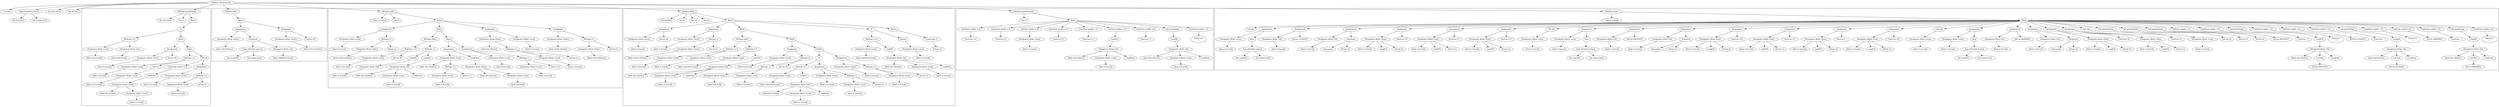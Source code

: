 digraph G {
node0 [label = "Program (StudentList)"]
node0 -> node1
node1 [label = "Con (20)"]
node0 -> node2
node2 [label = "Type (Student [class])"]
node2 -> node3
node3 [label = "Var (matrNr)"]
node2 -> node4
node4 [label = "Var (name [arr])"]
node0 -> node5
node5 [label = "Var (list [arr])"]
node0 -> node6
node6 [label = "Var (stCnt)"]
node0 -> printString
printString [label = "Method (printString)"]
subgraph cluster_printString {
printString -> node8
node8 [label = "Var (str [arr])"]
printString -> node9
node9 [label = "Var (i)"]
printString -> node10
node10 [label = "Block", color = "black"]
node10 -> node11
node11 [label = "If", color = "black"]
node11 -> node12
node12 [label = "BinExpr (!=)", color = "black"]
node12 -> node13
node13 [label = "Designator (Kind: Local)", color = "black"]
node13 -> node14
node14 [label = "Ident (str [Local])", color = "black"]
node12 -> node15
node15 [label = "Designator (Kind: Con)", color = "black"]
node15 -> node16
node16 [label = "Ident (null [Con])", color = "black"]
node11 -> node17
node17 [label = "Block", color = "black"]
node17 -> node18
node18 [label = "Assignment", color = "black"]
node18 -> node19
node19 [label = "Designator (Kind: Local)", color = "black"]
node19 -> node20
node20 [label = "Ident (i [Local])", color = "black"]
node18 -> node21
node21 [label = "IntCon (0)", color = "black"]
node17 -> node22
node22 [label = "While", color = "black"]
node22 -> node23
node23 [label = "BinExpr (<)", color = "black"]
node23 -> node24
node24 [label = "Designator (Kind: Local)", color = "black"]
node24 -> node25
node25 [label = "Ident (i [Local])", color = "black"]
node23 -> node26
node26 [label = "Call len", color = "black"]
node26 -> node27
node27 [label = "Designator (Kind: Local)", color = "black"]
node27 -> node28
node28 [label = "Ident (str [Local])", color = "black"]
node22 -> node29
node29 [label = "Block", color = "black"]
node29 -> node30
node30 [label = "CharPrint (width = 0)", color = "black"]
node30 -> node31
node31 [label = "LoadElem", color = "black"]
node31 -> node32
node32 [label = "Designator (Kind: Elem)", color = "black"]
node32 -> node33
node33 [label = "Ident (str [Local])", color = "black"]
node32 -> node34
node34 [label = "Designator (Kind: Local)", color = "black"]
node34 -> node35
node35 [label = "Ident (i [Local])", color = "black"]
node29 -> node36
node36 [label = "Assignment", color = "black"]
node36 -> node37
node37 [label = "Designator (Kind: Local)", color = "black"]
node37 -> node38
node38 [label = "Ident (i [Local])", color = "black"]
node36 -> node39
node39 [label = "BinExpr (+)", color = "black"]
node39 -> node40
node40 [label = "Designator (Kind: Local)", color = "black"]
node40 -> node41
node41 [label = "Ident (i [Local])", color = "black"]
node39 -> node42
node42 [label = "IntCon (1)", color = "black"]
}
node0 -> init
init [label = "Method (init)"]
subgraph cluster_init {
init -> node44
node44 [label = "Block", color = "black"]
node44 -> node45
node45 [label = "Assignment", color = "black"]
node45 -> node46
node46 [label = "Designator (Kind: Static)", color = "black"]
node46 -> node47
node47 [label = "Ident (list [Static])", color = "black"]
node45 -> node48
node48 [label = "NewArray", color = "black"]
node48 -> node49
node49 [label = "Type (Student [class])"]
node49 -> node50
node50 [label = "Var (matrNr)"]
node49 -> node51
node51 [label = "Var (name [arr])"]
node48 -> node52
node52 [label = "Designator (Kind: Con)", color = "black"]
node52 -> node53
node53 [label = "Ident (MAXLEN [Con])", color = "black"]
node44 -> node54
node54 [label = "Assignment", color = "black"]
node54 -> node55
node55 [label = "Designator (Kind: Static)", color = "black"]
node55 -> node56
node56 [label = "Ident (stCnt [Static])", color = "black"]
node54 -> node57
node57 [label = "IntCon (0)", color = "black"]
}
node0 -> add
add [label = "Method (add)"]
subgraph cluster_add {
add -> node59
node59 [label = "Type (s [class])"]
add -> node60
node60 [label = "Var (i)"]
add -> node61
node61 [label = "Block", color = "black"]
node61 -> node62
node62 [label = "Assignment", color = "black"]
node62 -> node63
node63 [label = "Designator (Kind: Local)", color = "black"]
node63 -> node64
node64 [label = "Ident (i [Local])", color = "black"]
node62 -> node65
node65 [label = "BinExpr (-)", color = "black"]
node65 -> node66
node66 [label = "Designator (Kind: Static)", color = "black"]
node66 -> node67
node67 [label = "Ident (stCnt [Static])", color = "black"]
node65 -> node68
node68 [label = "IntCon (1)", color = "black"]
node61 -> node69
node69 [label = "While", color = "black"]
node69 -> node70
node70 [label = "BinExpr (&&)", color = "black"]
node70 -> node71
node71 [label = "BinExpr (>=)", color = "black"]
node71 -> node72
node72 [label = "Designator (Kind: Local)", color = "black"]
node72 -> node73
node73 [label = "Ident (i [Local])", color = "black"]
node71 -> node74
node74 [label = "IntCon (0)", color = "black"]
node70 -> node75
node75 [label = "BinExpr (<)", color = "black"]
node75 -> node76
node76 [label = "LoadFld", color = "black"]
node76 -> node77
node77 [label = "Designator (Kind: Fld)", color = "black"]
node77 -> node78
node78 [label = "Ident (s [Local])", color = "black"]
node75 -> node79
node79 [label = "LoadFld", color = "black"]
node79 -> node80
node80 [label = "Designator (Kind: Fld)", color = "black"]
node80 -> node81
node81 [label = "Ident (list [Static])", color = "black"]
node80 -> node82
node82 [label = "Designator (Kind: Local)", color = "black"]
node82 -> node83
node83 [label = "Ident (i [Local])", color = "black"]
node80 -> node84
node84 [label = "LoadElem", color = "black"]
node69 -> node85
node85 [label = "Block", color = "black"]
node85 -> node86
node86 [label = "Assignment", color = "black"]
node86 -> node87
node87 [label = "Designator (Kind: Elem)", color = "black"]
node87 -> node88
node88 [label = "Ident (list [Static])", color = "black"]
node87 -> node89
node89 [label = "BinExpr (+)", color = "black"]
node89 -> node90
node90 [label = "Designator (Kind: Local)", color = "black"]
node90 -> node91
node91 [label = "Ident (i [Local])", color = "black"]
node89 -> node92
node92 [label = "IntCon (1)", color = "black"]
node86 -> node93
node93 [label = "LoadElem", color = "black"]
node93 -> node94
node94 [label = "Designator (Kind: Elem)", color = "black"]
node94 -> node95
node95 [label = "Ident (list [Static])", color = "black"]
node94 -> node96
node96 [label = "Designator (Kind: Local)", color = "black"]
node96 -> node97
node97 [label = "Ident (i [Local])", color = "black"]
node85 -> node98
node98 [label = "Assignment", color = "black"]
node98 -> node99
node99 [label = "Designator (Kind: Local)", color = "black"]
node99 -> node100
node100 [label = "Ident (i [Local])", color = "black"]
node98 -> node101
node101 [label = "BinExpr (-)", color = "black"]
node101 -> node102
node102 [label = "Designator (Kind: Local)", color = "black"]
node102 -> node103
node103 [label = "Ident (i [Local])", color = "black"]
node101 -> node104
node104 [label = "IntCon (1)", color = "black"]
node61 -> node105
node105 [label = "Assignment", color = "black"]
node105 -> node106
node106 [label = "Designator (Kind: Elem)", color = "black"]
node106 -> node107
node107 [label = "Ident (list [Static])", color = "black"]
node106 -> node108
node108 [label = "BinExpr (+)", color = "black"]
node108 -> node109
node109 [label = "Designator (Kind: Local)", color = "black"]
node109 -> node110
node110 [label = "Ident (i [Local])", color = "black"]
node108 -> node111
node111 [label = "IntCon (1)", color = "black"]
node105 -> node112
node112 [label = "Designator (Kind: Local)", color = "black"]
node112 -> node113
node113 [label = "Ident (s [Local])", color = "black"]
node61 -> node114
node114 [label = "Assignment", color = "black"]
node114 -> node115
node115 [label = "Designator (Kind: Static)", color = "black"]
node115 -> node116
node116 [label = "Ident (stCnt [Static])", color = "black"]
node114 -> node117
node117 [label = "BinExpr (+)", color = "black"]
node117 -> node118
node118 [label = "Designator (Kind: Static)", color = "black"]
node118 -> node119
node119 [label = "Ident (stCnt [Static])", color = "black"]
node117 -> node120
node120 [label = "IntCon (1)", color = "black"]
}
node0 -> find
find [label = "Method (find)"]
subgraph cluster_find {
find -> node122
node122 [label = "Var (matrNr)"]
find -> node123
node123 [label = "Var (l)"]
find -> node124
node124 [label = "Var (r)"]
find -> node125
node125 [label = "Var (x)"]
find -> node126
node126 [label = "Block", color = "black"]
node126 -> node127
node127 [label = "Assignment", color = "black"]
node127 -> node128
node128 [label = "Designator (Kind: Local)", color = "black"]
node128 -> node129
node129 [label = "Ident (l [Local])", color = "black"]
node127 -> node130
node130 [label = "IntCon (0)", color = "black"]
node126 -> node131
node131 [label = "Assignment", color = "black"]
node131 -> node132
node132 [label = "Designator (Kind: Local)", color = "black"]
node132 -> node133
node133 [label = "Ident (r [Local])", color = "black"]
node131 -> node134
node134 [label = "BinExpr (-)", color = "black"]
node134 -> node135
node135 [label = "Designator (Kind: Static)", color = "black"]
node135 -> node136
node136 [label = "Ident (stCnt [Static])", color = "black"]
node134 -> node137
node137 [label = "IntCon (1)", color = "black"]
node126 -> node138
node138 [label = "While", color = "black"]
node138 -> node139
node139 [label = "BinExpr (&&)", color = "black"]
node139 -> node140
node140 [label = "BinExpr (<=)", color = "black"]
node140 -> node141
node141 [label = "Designator (Kind: Local)", color = "black"]
node141 -> node142
node142 [label = "Ident (l [Local])", color = "black"]
node140 -> node143
node143 [label = "Designator (Kind: Local)", color = "black"]
node143 -> node144
node144 [label = "Ident (r [Local])", color = "black"]
node139 -> node145
node145 [label = "BinExpr (!=)", color = "black"]
node145 -> node146
node146 [label = "Designator (Kind: Local)", color = "black"]
node146 -> node147
node147 [label = "Ident (matrNr [Local])", color = "black"]
node145 -> node148
node148 [label = "LoadFld", color = "black"]
node148 -> node149
node149 [label = "Designator (Kind: Fld)", color = "black"]
node149 -> node150
node150 [label = "Ident (list [Static])", color = "black"]
node149 -> node151
node151 [label = "Designator (Kind: Local)", color = "black"]
node151 -> node152
node152 [label = "Ident (x [Local])", color = "black"]
node149 -> node153
node153 [label = "LoadElem", color = "black"]
node138 -> node154
node154 [label = "Block", color = "black"]
node154 -> node155
node155 [label = "Assignment", color = "black"]
node155 -> node156
node156 [label = "Designator (Kind: Local)", color = "black"]
node156 -> node157
node157 [label = "Ident (x [Local])", color = "black"]
node155 -> node158
node158 [label = "BinExpr (/)", color = "black"]
node158 -> node159
node159 [label = "BinExpr (+)", color = "black"]
node159 -> node160
node160 [label = "Designator (Kind: Local)", color = "black"]
node160 -> node161
node161 [label = "Ident (l [Local])", color = "black"]
node159 -> node162
node162 [label = "Designator (Kind: Local)", color = "black"]
node162 -> node163
node163 [label = "Ident (r [Local])", color = "black"]
node158 -> node164
node164 [label = "IntCon (2)", color = "black"]
node154 -> node165
node165 [label = "ElseIf", color = "black"]
node165 -> node166
node166 [label = "If", color = "black"]
node166 -> node167
node167 [label = "BinExpr (<)", color = "black"]
node167 -> node168
node168 [label = "Designator (Kind: Local)", color = "black"]
node168 -> node169
node169 [label = "Ident (matrNr [Local])", color = "black"]
node167 -> node170
node170 [label = "LoadFld", color = "black"]
node170 -> node171
node171 [label = "Designator (Kind: Fld)", color = "black"]
node171 -> node172
node172 [label = "Ident (list [Static])", color = "black"]
node171 -> node173
node173 [label = "Designator (Kind: Local)", color = "black"]
node173 -> node174
node174 [label = "Ident (x [Local])", color = "black"]
node171 -> node175
node175 [label = "LoadElem", color = "black"]
node166 -> node176
node176 [label = "Assignment", color = "black"]
node176 -> node177
node177 [label = "Designator (Kind: Local)", color = "black"]
node177 -> node178
node178 [label = "Ident (r [Local])", color = "black"]
node176 -> node179
node179 [label = "BinExpr (-)", color = "black"]
node179 -> node180
node180 [label = "Designator (Kind: Local)", color = "black"]
node180 -> node181
node181 [label = "Ident (x [Local])", color = "black"]
node179 -> node182
node182 [label = "IntCon (1)", color = "black"]
node165 -> node183
node183 [label = "Assignment", color = "black"]
node183 -> node184
node184 [label = "Designator (Kind: Local)", color = "black"]
node184 -> node185
node185 [label = "Ident (l [Local])", color = "black"]
node183 -> node186
node186 [label = "BinExpr (+)", color = "black"]
node186 -> node187
node187 [label = "Designator (Kind: Local)", color = "black"]
node187 -> node188
node188 [label = "Ident (x [Local])", color = "black"]
node186 -> node189
node189 [label = "IntCon (1)", color = "black"]
node126 -> node190
node190 [label = "If", color = "black"]
node190 -> node191
node191 [label = "BinExpr (==)", color = "black"]
node191 -> node192
node192 [label = "Designator (Kind: Local)", color = "black"]
node192 -> node193
node193 [label = "Ident (matrNr [Local])", color = "black"]
node191 -> node194
node194 [label = "LoadFld", color = "black"]
node194 -> node195
node195 [label = "Designator (Kind: Fld)", color = "black"]
node195 -> node196
node196 [label = "Ident (list [Static])", color = "black"]
node195 -> node197
node197 [label = "Designator (Kind: Local)", color = "black"]
node197 -> node198
node198 [label = "Ident (x [Local])", color = "black"]
node195 -> node199
node199 [label = "LoadElem", color = "black"]
node190 -> node200
node200 [label = "Return", color = "black"]
node200 -> node201
node201 [label = "Designator (Kind: Local)", color = "black"]
node201 -> node202
node202 [label = "Ident (x [Local])", color = "black"]
node126 -> node203
node203 [label = "Return", color = "black"]
node203 -> node204
node204 [label = "UnaryExpr (-)", color = "black"]
node204 -> node205
node205 [label = "IntCon (1)", color = "black"]
}
node0 -> printStudent
printStudent [label = "Method (printStudent)"]
subgraph cluster_printStudent {
printStudent -> node207
node207 [label = "Var (i)"]
printStudent -> node208
node208 [label = "Block", color = "black"]
node208 -> node209
node209 [label = "CharPrint (width = 0)", color = "black"]
node209 -> node210
node210 [label = "CharCon ('m')", color = "black"]
node208 -> node211
node211 [label = "CharPrint (width = 0)", color = "black"]
node211 -> node212
node212 [label = "CharCon ('[')", color = "black"]
node208 -> node213
node213 [label = "IntPrint (width = 0)", color = "black"]
node213 -> node214
node214 [label = "Designator (Kind: Local)", color = "black"]
node214 -> node215
node215 [label = "Ident (i [Local])", color = "black"]
node208 -> node216
node216 [label = "CharPrint (width = 0)", color = "black"]
node216 -> node217
node217 [label = "CharCon (']')", color = "black"]
node208 -> node218
node218 [label = "CharPrint (width = 0)", color = "black"]
node218 -> node219
node219 [label = "CharCon ('=')", color = "black"]
node208 -> node220
node220 [label = "IntPrint (width = 0)", color = "black"]
node220 -> node221
node221 [label = "LoadFld", color = "black"]
node221 -> node222
node222 [label = "Designator (Kind: Fld)", color = "black"]
node222 -> node223
node223 [label = "Ident (list [Static])", color = "black"]
node222 -> node224
node224 [label = "Designator (Kind: Local)", color = "black"]
node224 -> node225
node225 [label = "Ident (i [Local])", color = "black"]
node222 -> node226
node226 [label = "LoadElem", color = "black"]
node208 -> node227
node227 [label = "CharPrint (width = 0)", color = "black"]
node227 -> node228
node228 [label = "CharCon (',')", color = "black"]
node208 -> node229
node229 [label = "Call printString", color = "black"]
node229 -> node230
node230 [label = "LoadFld", color = "black"]
node230 -> node231
node231 [label = "Designator (Kind: Fld)", color = "black"]
node231 -> node232
node232 [label = "Ident (list [Static])", color = "black"]
node231 -> node233
node233 [label = "Designator (Kind: Local)", color = "black"]
node233 -> node234
node234 [label = "Ident (i [Local])", color = "black"]
node231 -> node235
node235 [label = "LoadElem", color = "black"]
node208 -> node236
node236 [label = "CharPrint (width = 0)", color = "black"]
node236 -> node237
node237 [label = "CharCon ('\n')", color = "black"]
}
node0 -> main
main [label = "Method (main)"]
subgraph cluster_main {
main -> node239
node239 [label = "Type (s [class])"]
main -> node240
node240 [label = "Block", color = "black"]
node240 -> node241
node241 [label = "Call init", color = "black"]
node240 -> node242
node242 [label = "Assignment", color = "black"]
node242 -> node243
node243 [label = "Designator (Kind: Local)", color = "black"]
node243 -> node244
node244 [label = "Ident (s [Local])", color = "black"]
node242 -> node245
node245 [label = "New", color = "black"]
node245 -> node246
node246 [label = "Type (Student [class])"]
node246 -> node247
node247 [label = "Var (matrNr)"]
node246 -> node248
node248 [label = "Var (name [arr])"]
node240 -> node249
node249 [label = "Assignment", color = "black"]
node249 -> node250
node250 [label = "Designator (Kind: Fld)", color = "black"]
node250 -> node251
node251 [label = "Ident (s [Local])", color = "black"]
node249 -> node252
node252 [label = "IntCon (1234567)", color = "black"]
node240 -> node253
node253 [label = "Assignment", color = "black"]
node253 -> node254
node254 [label = "Designator (Kind: Fld)", color = "black"]
node254 -> node255
node255 [label = "Ident (s [Local])", color = "black"]
node253 -> node256
node256 [label = "NewArray", color = "black"]
node256 -> node257
node257 [label = "Type (char)"]
node256 -> node258
node258 [label = "IntCon (3)", color = "black"]
node240 -> node259
node259 [label = "Assignment", color = "black"]
node259 -> node260
node260 [label = "Designator (Kind: Elem)", color = "black"]
node260 -> node261
node261 [label = "Ident (s [Local])", color = "black"]
node260 -> node262
node262 [label = "LoadFld", color = "black"]
node260 -> node263
node263 [label = "IntCon (0)", color = "black"]
node259 -> node264
node264 [label = "CharCon ('X')", color = "black"]
node240 -> node265
node265 [label = "Assignment", color = "black"]
node265 -> node266
node266 [label = "Designator (Kind: Elem)", color = "black"]
node266 -> node267
node267 [label = "Ident (s [Local])", color = "black"]
node266 -> node268
node268 [label = "LoadFld", color = "black"]
node266 -> node269
node269 [label = "IntCon (1)", color = "black"]
node265 -> node270
node270 [label = "CharCon ('\\')", color = "black"]
node240 -> node271
node271 [label = "Assignment", color = "black"]
node271 -> node272
node272 [label = "Designator (Kind: Elem)", color = "black"]
node272 -> node273
node273 [label = "Ident (s [Local])", color = "black"]
node272 -> node274
node274 [label = "LoadFld", color = "black"]
node272 -> node275
node275 [label = "IntCon (2)", color = "black"]
node271 -> node276
node276 [label = "CharCon ('Y')", color = "black"]
node240 -> node277
node277 [label = "Call add", color = "black"]
node277 -> node278
node278 [label = "Designator (Kind: Local)", color = "black"]
node278 -> node279
node279 [label = "Ident (s [Local])", color = "black"]
node240 -> node280
node280 [label = "Assignment", color = "black"]
node280 -> node281
node281 [label = "Designator (Kind: Local)", color = "black"]
node281 -> node282
node282 [label = "Ident (s [Local])", color = "black"]
node280 -> node283
node283 [label = "New", color = "black"]
node283 -> node284
node284 [label = "Type (Student [class])"]
node284 -> node285
node285 [label = "Var (matrNr)"]
node284 -> node286
node286 [label = "Var (name [arr])"]
node240 -> node287
node287 [label = "Assignment", color = "black"]
node287 -> node288
node288 [label = "Designator (Kind: Fld)", color = "black"]
node288 -> node289
node289 [label = "Ident (s [Local])", color = "black"]
node287 -> node290
node290 [label = "IntCon (9876543)", color = "black"]
node240 -> node291
node291 [label = "Assignment", color = "black"]
node291 -> node292
node292 [label = "Designator (Kind: Fld)", color = "black"]
node292 -> node293
node293 [label = "Ident (s [Local])", color = "black"]
node291 -> node294
node294 [label = "NewArray", color = "black"]
node294 -> node295
node295 [label = "Type (char)"]
node294 -> node296
node296 [label = "IntCon (4)", color = "black"]
node240 -> node297
node297 [label = "Assignment", color = "black"]
node297 -> node298
node298 [label = "Designator (Kind: Elem)", color = "black"]
node298 -> node299
node299 [label = "Ident (s [Local])", color = "black"]
node298 -> node300
node300 [label = "LoadFld", color = "black"]
node298 -> node301
node301 [label = "IntCon (0)", color = "black"]
node297 -> node302
node302 [label = "CharCon ('M')", color = "black"]
node240 -> node303
node303 [label = "Assignment", color = "black"]
node303 -> node304
node304 [label = "Designator (Kind: Elem)", color = "black"]
node304 -> node305
node305 [label = "Ident (s [Local])", color = "black"]
node304 -> node306
node306 [label = "LoadFld", color = "black"]
node304 -> node307
node307 [label = "IntCon (1)", color = "black"]
node303 -> node308
node308 [label = "CharCon ('r')", color = "black"]
node240 -> node309
node309 [label = "Assignment", color = "black"]
node309 -> node310
node310 [label = "Designator (Kind: Elem)", color = "black"]
node310 -> node311
node311 [label = "Ident (s [Local])", color = "black"]
node310 -> node312
node312 [label = "LoadFld", color = "black"]
node310 -> node313
node313 [label = "IntCon (2)", color = "black"]
node309 -> node314
node314 [label = "CharCon ('.')", color = "black"]
node240 -> node315
node315 [label = "Assignment", color = "black"]
node315 -> node316
node316 [label = "Designator (Kind: Elem)", color = "black"]
node316 -> node317
node317 [label = "Ident (s [Local])", color = "black"]
node316 -> node318
node318 [label = "LoadFld", color = "black"]
node316 -> node319
node319 [label = "IntCon (3)", color = "black"]
node315 -> node320
node320 [label = "CharCon ('X')", color = "black"]
node240 -> node321
node321 [label = "Call add", color = "black"]
node321 -> node322
node322 [label = "Designator (Kind: Local)", color = "black"]
node322 -> node323
node323 [label = "Ident (s [Local])", color = "black"]
node240 -> node324
node324 [label = "Assignment", color = "black"]
node324 -> node325
node325 [label = "Designator (Kind: Local)", color = "black"]
node325 -> node326
node326 [label = "Ident (s [Local])", color = "black"]
node324 -> node327
node327 [label = "New", color = "black"]
node327 -> node328
node328 [label = "Type (Student [class])"]
node328 -> node329
node329 [label = "Var (matrNr)"]
node328 -> node330
node330 [label = "Var (name [arr])"]
node240 -> node331
node331 [label = "Assignment", color = "black"]
node331 -> node332
node332 [label = "Designator (Kind: Fld)", color = "black"]
node332 -> node333
node333 [label = "Ident (s [Local])", color = "black"]
node331 -> node334
node334 [label = "IntCon (9090900)", color = "black"]
node240 -> node335
node335 [label = "Assignment", color = "black"]
node335 -> node336
node336 [label = "Designator (Kind: Fld)", color = "black"]
node336 -> node337
node337 [label = "Ident (s [Local])", color = "black"]
node335 -> node338
node338 [label = "NewArray", color = "black"]
node338 -> node339
node339 [label = "Type (char)"]
node338 -> node340
node340 [label = "IntCon (2)", color = "black"]
node240 -> node341
node341 [label = "Assignment", color = "black"]
node341 -> node342
node342 [label = "Designator (Kind: Elem)", color = "black"]
node342 -> node343
node343 [label = "Ident (s [Local])", color = "black"]
node342 -> node344
node344 [label = "LoadFld", color = "black"]
node342 -> node345
node345 [label = "IntCon (0)", color = "black"]
node341 -> node346
node346 [label = "CharCon ('A')", color = "black"]
node240 -> node347
node347 [label = "Assignment", color = "black"]
node347 -> node348
node348 [label = "Designator (Kind: Elem)", color = "black"]
node348 -> node349
node349 [label = "Ident (s [Local])", color = "black"]
node348 -> node350
node350 [label = "LoadFld", color = "black"]
node348 -> node351
node351 [label = "IntCon (1)", color = "black"]
node347 -> node352
node352 [label = "CharCon ('l')", color = "black"]
node240 -> node353
node353 [label = "Call add", color = "black"]
node353 -> node354
node354 [label = "Designator (Kind: Local)", color = "black"]
node354 -> node355
node355 [label = "Ident (s [Local])", color = "black"]
node240 -> node356
node356 [label = "Call printStudent", color = "black"]
node356 -> node357
node357 [label = "IntCon (0)", color = "black"]
node240 -> node358
node358 [label = "Call printStudent", color = "black"]
node358 -> node359
node359 [label = "IntCon (1)", color = "black"]
node240 -> node360
node360 [label = "Call printStudent", color = "black"]
node360 -> node361
node361 [label = "IntCon (2)", color = "black"]
node240 -> node362
node362 [label = "IntPrint (width = 0)", color = "black"]
node362 -> node363
node363 [label = "IntCon (9876543)", color = "black"]
node240 -> node364
node364 [label = "CharPrint (width = 0)", color = "black"]
node364 -> node365
node365 [label = "CharCon (' ')", color = "black"]
node240 -> node366
node366 [label = "Call printString", color = "black"]
node366 -> node367
node367 [label = "LoadFld", color = "black"]
node367 -> node368
node368 [label = "Designator (Kind: Fld)", color = "black"]
node368 -> node369
node369 [label = "Ident (list [Static])", color = "black"]
node368 -> node370
node370 [label = "Call find", color = "black"]
node370 -> node371
node371 [label = "IntCon (9876543)", color = "black"]
node368 -> node372
node372 [label = "LoadElem", color = "black"]
node240 -> node373
node373 [label = "CharPrint (width = 0)", color = "black"]
node373 -> node374
node374 [label = "CharCon ('\n')", color = "black"]
node240 -> node375
node375 [label = "IntPrint (width = 0)", color = "black"]
node375 -> node376
node376 [label = "IntCon (1234567)", color = "black"]
node240 -> node377
node377 [label = "CharPrint (width = 0)", color = "black"]
node377 -> node378
node378 [label = "CharCon (' ')", color = "black"]
node240 -> node379
node379 [label = "Call printString", color = "black"]
node379 -> node380
node380 [label = "LoadFld", color = "black"]
node380 -> node381
node381 [label = "Designator (Kind: Fld)", color = "black"]
node381 -> node382
node382 [label = "Ident (list [Static])", color = "black"]
node381 -> node383
node383 [label = "Call find", color = "black"]
node383 -> node384
node384 [label = "IntCon (1234567)", color = "black"]
node381 -> node385
node385 [label = "LoadElem", color = "black"]
node240 -> node386
node386 [label = "CharPrint (width = 0)", color = "black"]
node386 -> node387
node387 [label = "CharCon ('\n')", color = "black"]
node240 -> node388
node388 [label = "IntPrint (width = 0)", color = "black"]
node388 -> node389
node389 [label = "IntCon (9090900)", color = "black"]
node240 -> node390
node390 [label = "CharPrint (width = 0)", color = "black"]
node390 -> node391
node391 [label = "CharCon (' ')", color = "black"]
node240 -> node392
node392 [label = "Call printString", color = "black"]
node392 -> node393
node393 [label = "LoadFld", color = "black"]
node393 -> node394
node394 [label = "Designator (Kind: Fld)", color = "black"]
node394 -> node395
node395 [label = "Ident (list [Static])", color = "black"]
node394 -> node396
node396 [label = "Call find", color = "black"]
node396 -> node397
node397 [label = "IntCon (9090900)", color = "black"]
node394 -> node398
node398 [label = "LoadElem", color = "black"]
node240 -> node399
node399 [label = "CharPrint (width = 0)", color = "black"]
node399 -> node400
node400 [label = "CharCon ('\n')", color = "black"]
}
}
